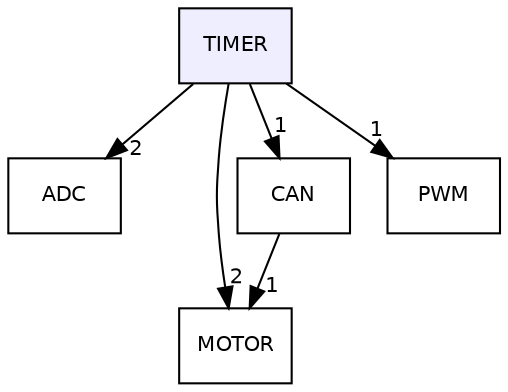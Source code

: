 digraph "TIMER" {
  compound=true
  node [ fontsize="10", fontname="Helvetica"];
  edge [ labelfontsize="10", labelfontname="Helvetica"];
  dir_f13d34a2797cd5258e5fc25f252f92a1 [shape=box, label="TIMER", style="filled", fillcolor="#eeeeff", pencolor="black", URL="dir_f13d34a2797cd5258e5fc25f252f92a1.html"];
  dir_739e530fc6fa038c379ec8b4170d8153 [shape=box label="ADC" URL="dir_739e530fc6fa038c379ec8b4170d8153.html"];
  dir_0a69cf46a61eed75dfa538db18e69e1d [shape=box label="MOTOR" URL="dir_0a69cf46a61eed75dfa538db18e69e1d.html"];
  dir_85f99c390bf4c27b62435416daf93629 [shape=box label="CAN" URL="dir_85f99c390bf4c27b62435416daf93629.html"];
  dir_3019c187a4dd8408cd979e2223f115c0 [shape=box label="PWM" URL="dir_3019c187a4dd8408cd979e2223f115c0.html"];
  dir_85f99c390bf4c27b62435416daf93629->dir_0a69cf46a61eed75dfa538db18e69e1d [headlabel="1", labeldistance=1.5 headhref="dir_000001_000007.html"];
  dir_f13d34a2797cd5258e5fc25f252f92a1->dir_739e530fc6fa038c379ec8b4170d8153 [headlabel="2", labeldistance=1.5 headhref="dir_000009_000000.html"];
  dir_f13d34a2797cd5258e5fc25f252f92a1->dir_0a69cf46a61eed75dfa538db18e69e1d [headlabel="2", labeldistance=1.5 headhref="dir_000009_000007.html"];
  dir_f13d34a2797cd5258e5fc25f252f92a1->dir_85f99c390bf4c27b62435416daf93629 [headlabel="1", labeldistance=1.5 headhref="dir_000009_000001.html"];
  dir_f13d34a2797cd5258e5fc25f252f92a1->dir_3019c187a4dd8408cd979e2223f115c0 [headlabel="1", labeldistance=1.5 headhref="dir_000009_000008.html"];
}
